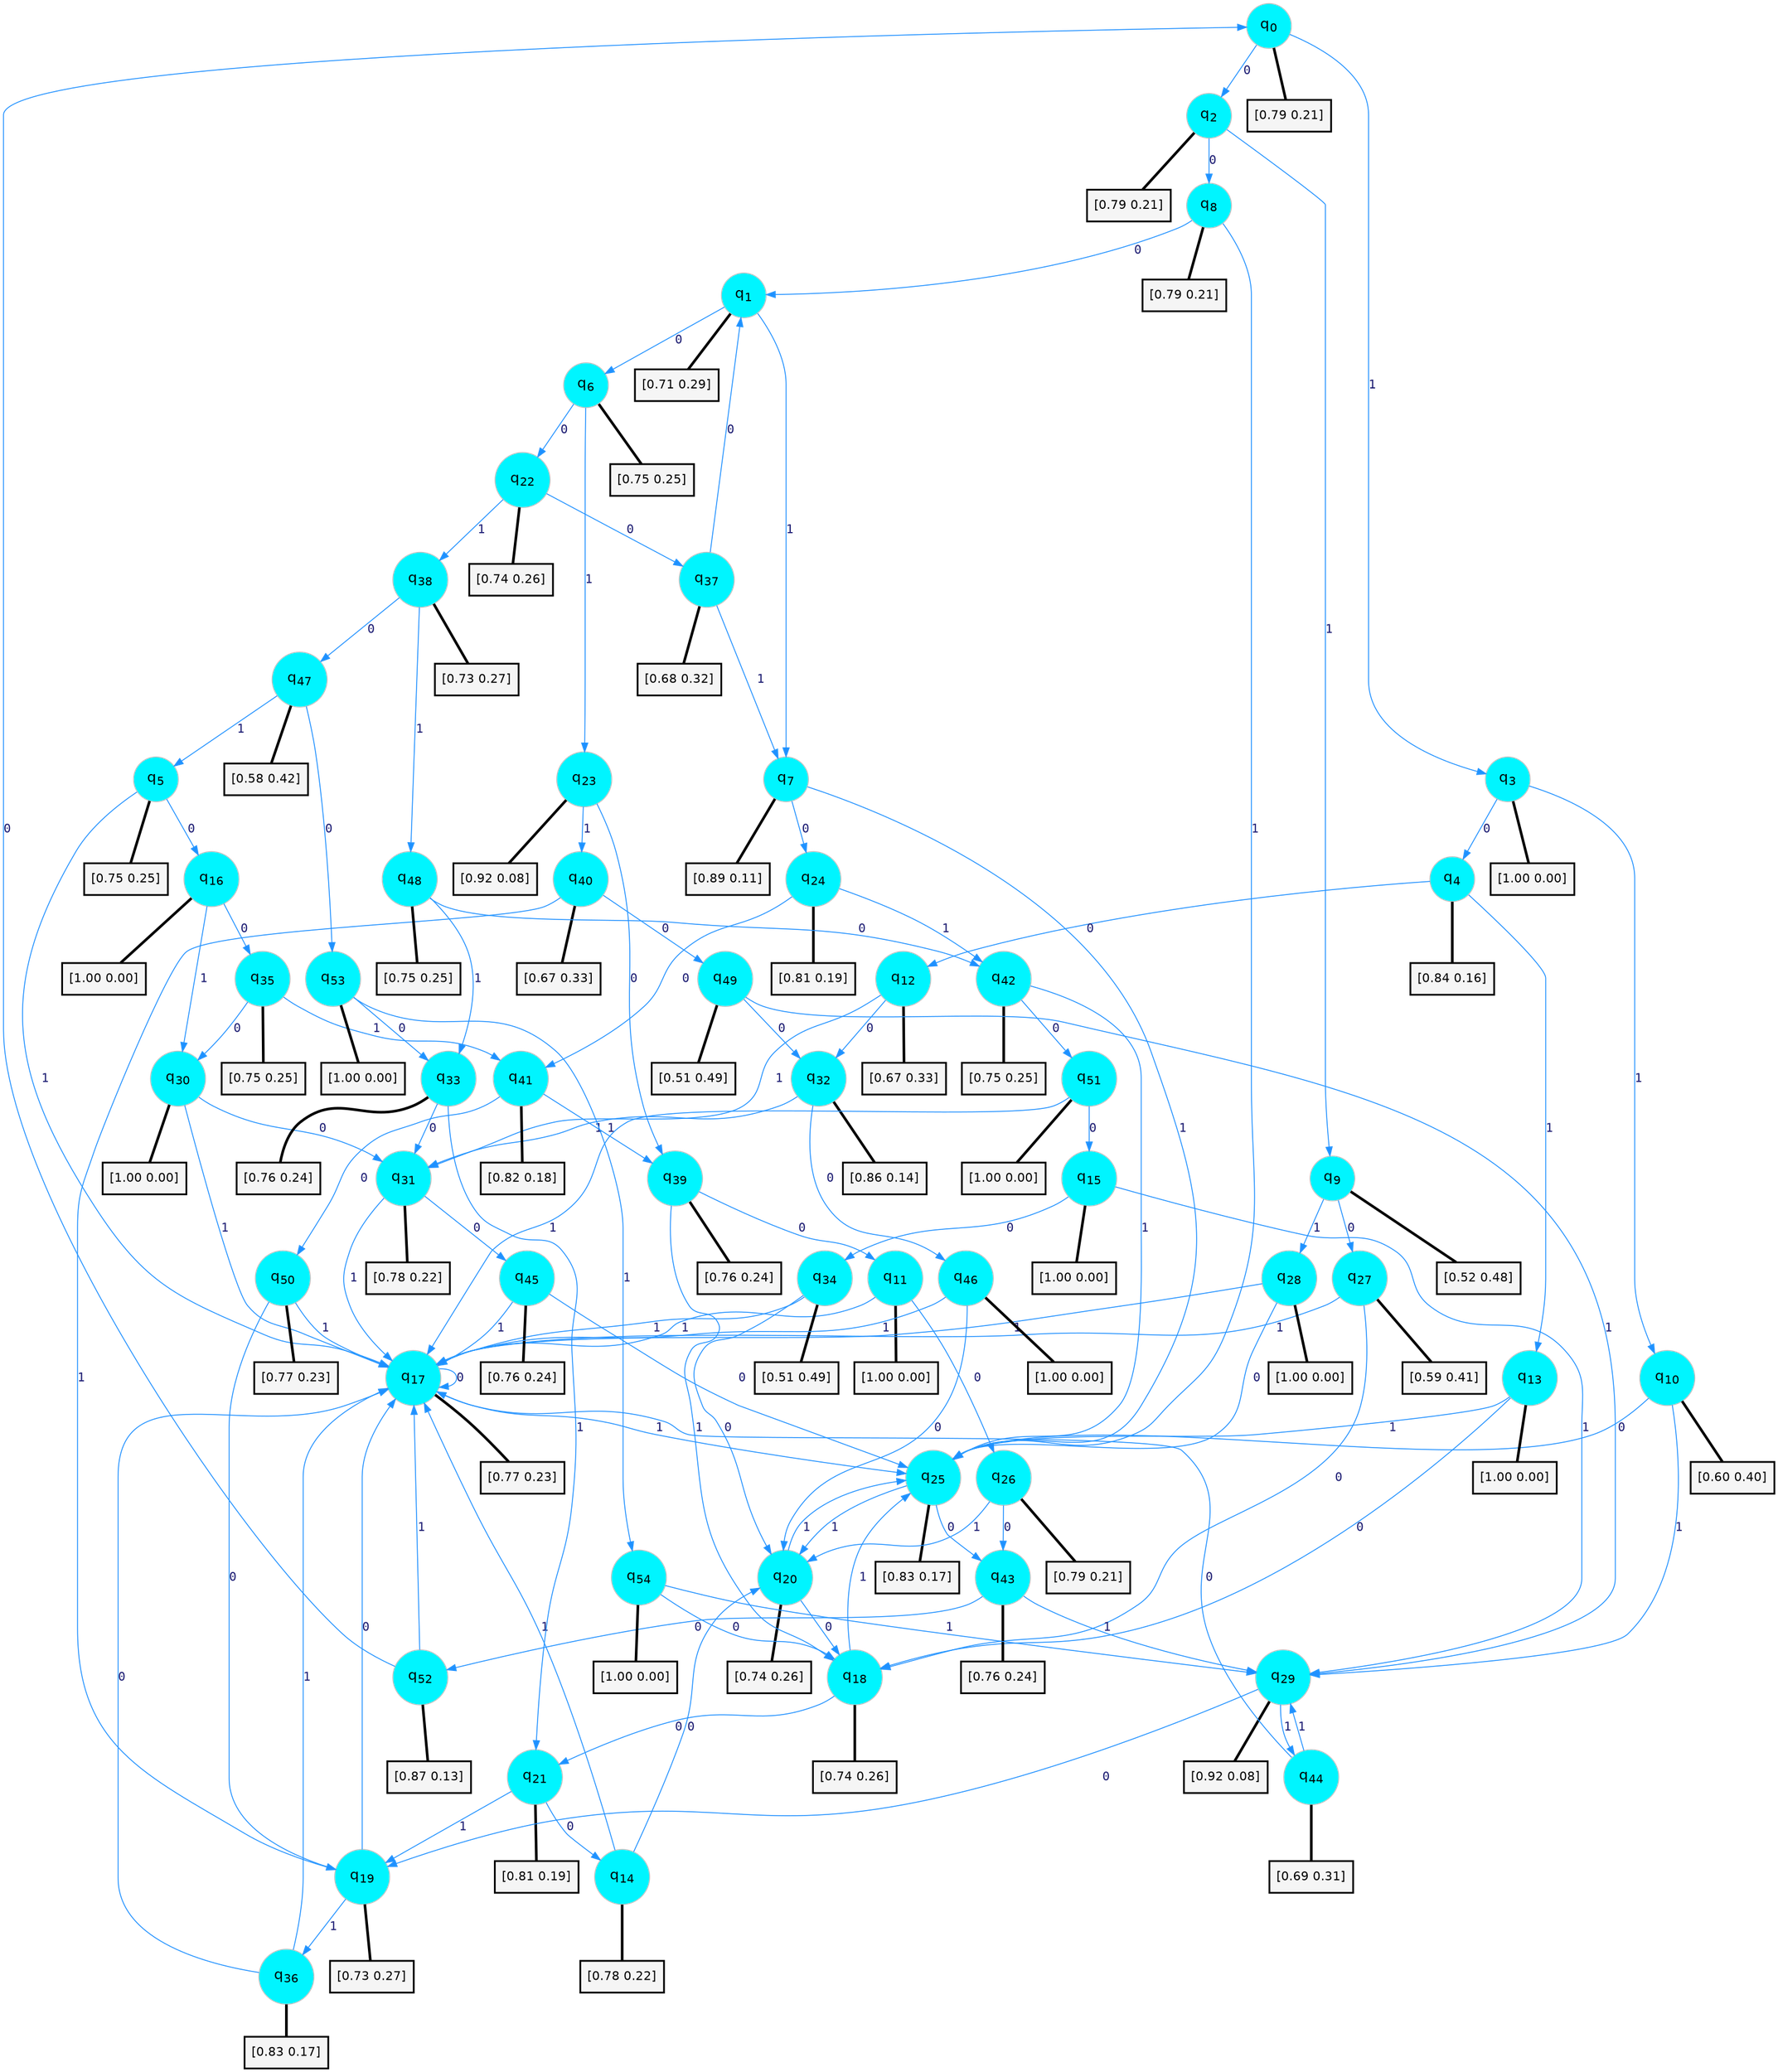 digraph G {
graph [
bgcolor=transparent, dpi=300, rankdir=TD, size="40,25"];
node [
color=gray, fillcolor=turquoise1, fontcolor=black, fontname=Helvetica, fontsize=16, fontweight=bold, shape=circle, style=filled];
edge [
arrowsize=1, color=dodgerblue1, fontcolor=midnightblue, fontname=courier, fontweight=bold, penwidth=1, style=solid, weight=20];
0[label=<q<SUB>0</SUB>>];
1[label=<q<SUB>1</SUB>>];
2[label=<q<SUB>2</SUB>>];
3[label=<q<SUB>3</SUB>>];
4[label=<q<SUB>4</SUB>>];
5[label=<q<SUB>5</SUB>>];
6[label=<q<SUB>6</SUB>>];
7[label=<q<SUB>7</SUB>>];
8[label=<q<SUB>8</SUB>>];
9[label=<q<SUB>9</SUB>>];
10[label=<q<SUB>10</SUB>>];
11[label=<q<SUB>11</SUB>>];
12[label=<q<SUB>12</SUB>>];
13[label=<q<SUB>13</SUB>>];
14[label=<q<SUB>14</SUB>>];
15[label=<q<SUB>15</SUB>>];
16[label=<q<SUB>16</SUB>>];
17[label=<q<SUB>17</SUB>>];
18[label=<q<SUB>18</SUB>>];
19[label=<q<SUB>19</SUB>>];
20[label=<q<SUB>20</SUB>>];
21[label=<q<SUB>21</SUB>>];
22[label=<q<SUB>22</SUB>>];
23[label=<q<SUB>23</SUB>>];
24[label=<q<SUB>24</SUB>>];
25[label=<q<SUB>25</SUB>>];
26[label=<q<SUB>26</SUB>>];
27[label=<q<SUB>27</SUB>>];
28[label=<q<SUB>28</SUB>>];
29[label=<q<SUB>29</SUB>>];
30[label=<q<SUB>30</SUB>>];
31[label=<q<SUB>31</SUB>>];
32[label=<q<SUB>32</SUB>>];
33[label=<q<SUB>33</SUB>>];
34[label=<q<SUB>34</SUB>>];
35[label=<q<SUB>35</SUB>>];
36[label=<q<SUB>36</SUB>>];
37[label=<q<SUB>37</SUB>>];
38[label=<q<SUB>38</SUB>>];
39[label=<q<SUB>39</SUB>>];
40[label=<q<SUB>40</SUB>>];
41[label=<q<SUB>41</SUB>>];
42[label=<q<SUB>42</SUB>>];
43[label=<q<SUB>43</SUB>>];
44[label=<q<SUB>44</SUB>>];
45[label=<q<SUB>45</SUB>>];
46[label=<q<SUB>46</SUB>>];
47[label=<q<SUB>47</SUB>>];
48[label=<q<SUB>48</SUB>>];
49[label=<q<SUB>49</SUB>>];
50[label=<q<SUB>50</SUB>>];
51[label=<q<SUB>51</SUB>>];
52[label=<q<SUB>52</SUB>>];
53[label=<q<SUB>53</SUB>>];
54[label=<q<SUB>54</SUB>>];
55[label="[0.79 0.21]", shape=box,fontcolor=black, fontname=Helvetica, fontsize=14, penwidth=2, fillcolor=whitesmoke,color=black];
56[label="[0.71 0.29]", shape=box,fontcolor=black, fontname=Helvetica, fontsize=14, penwidth=2, fillcolor=whitesmoke,color=black];
57[label="[0.79 0.21]", shape=box,fontcolor=black, fontname=Helvetica, fontsize=14, penwidth=2, fillcolor=whitesmoke,color=black];
58[label="[1.00 0.00]", shape=box,fontcolor=black, fontname=Helvetica, fontsize=14, penwidth=2, fillcolor=whitesmoke,color=black];
59[label="[0.84 0.16]", shape=box,fontcolor=black, fontname=Helvetica, fontsize=14, penwidth=2, fillcolor=whitesmoke,color=black];
60[label="[0.75 0.25]", shape=box,fontcolor=black, fontname=Helvetica, fontsize=14, penwidth=2, fillcolor=whitesmoke,color=black];
61[label="[0.75 0.25]", shape=box,fontcolor=black, fontname=Helvetica, fontsize=14, penwidth=2, fillcolor=whitesmoke,color=black];
62[label="[0.89 0.11]", shape=box,fontcolor=black, fontname=Helvetica, fontsize=14, penwidth=2, fillcolor=whitesmoke,color=black];
63[label="[0.79 0.21]", shape=box,fontcolor=black, fontname=Helvetica, fontsize=14, penwidth=2, fillcolor=whitesmoke,color=black];
64[label="[0.52 0.48]", shape=box,fontcolor=black, fontname=Helvetica, fontsize=14, penwidth=2, fillcolor=whitesmoke,color=black];
65[label="[0.60 0.40]", shape=box,fontcolor=black, fontname=Helvetica, fontsize=14, penwidth=2, fillcolor=whitesmoke,color=black];
66[label="[1.00 0.00]", shape=box,fontcolor=black, fontname=Helvetica, fontsize=14, penwidth=2, fillcolor=whitesmoke,color=black];
67[label="[0.67 0.33]", shape=box,fontcolor=black, fontname=Helvetica, fontsize=14, penwidth=2, fillcolor=whitesmoke,color=black];
68[label="[1.00 0.00]", shape=box,fontcolor=black, fontname=Helvetica, fontsize=14, penwidth=2, fillcolor=whitesmoke,color=black];
69[label="[0.78 0.22]", shape=box,fontcolor=black, fontname=Helvetica, fontsize=14, penwidth=2, fillcolor=whitesmoke,color=black];
70[label="[1.00 0.00]", shape=box,fontcolor=black, fontname=Helvetica, fontsize=14, penwidth=2, fillcolor=whitesmoke,color=black];
71[label="[1.00 0.00]", shape=box,fontcolor=black, fontname=Helvetica, fontsize=14, penwidth=2, fillcolor=whitesmoke,color=black];
72[label="[0.77 0.23]", shape=box,fontcolor=black, fontname=Helvetica, fontsize=14, penwidth=2, fillcolor=whitesmoke,color=black];
73[label="[0.74 0.26]", shape=box,fontcolor=black, fontname=Helvetica, fontsize=14, penwidth=2, fillcolor=whitesmoke,color=black];
74[label="[0.73 0.27]", shape=box,fontcolor=black, fontname=Helvetica, fontsize=14, penwidth=2, fillcolor=whitesmoke,color=black];
75[label="[0.74 0.26]", shape=box,fontcolor=black, fontname=Helvetica, fontsize=14, penwidth=2, fillcolor=whitesmoke,color=black];
76[label="[0.81 0.19]", shape=box,fontcolor=black, fontname=Helvetica, fontsize=14, penwidth=2, fillcolor=whitesmoke,color=black];
77[label="[0.74 0.26]", shape=box,fontcolor=black, fontname=Helvetica, fontsize=14, penwidth=2, fillcolor=whitesmoke,color=black];
78[label="[0.92 0.08]", shape=box,fontcolor=black, fontname=Helvetica, fontsize=14, penwidth=2, fillcolor=whitesmoke,color=black];
79[label="[0.81 0.19]", shape=box,fontcolor=black, fontname=Helvetica, fontsize=14, penwidth=2, fillcolor=whitesmoke,color=black];
80[label="[0.83 0.17]", shape=box,fontcolor=black, fontname=Helvetica, fontsize=14, penwidth=2, fillcolor=whitesmoke,color=black];
81[label="[0.79 0.21]", shape=box,fontcolor=black, fontname=Helvetica, fontsize=14, penwidth=2, fillcolor=whitesmoke,color=black];
82[label="[0.59 0.41]", shape=box,fontcolor=black, fontname=Helvetica, fontsize=14, penwidth=2, fillcolor=whitesmoke,color=black];
83[label="[1.00 0.00]", shape=box,fontcolor=black, fontname=Helvetica, fontsize=14, penwidth=2, fillcolor=whitesmoke,color=black];
84[label="[0.92 0.08]", shape=box,fontcolor=black, fontname=Helvetica, fontsize=14, penwidth=2, fillcolor=whitesmoke,color=black];
85[label="[1.00 0.00]", shape=box,fontcolor=black, fontname=Helvetica, fontsize=14, penwidth=2, fillcolor=whitesmoke,color=black];
86[label="[0.78 0.22]", shape=box,fontcolor=black, fontname=Helvetica, fontsize=14, penwidth=2, fillcolor=whitesmoke,color=black];
87[label="[0.86 0.14]", shape=box,fontcolor=black, fontname=Helvetica, fontsize=14, penwidth=2, fillcolor=whitesmoke,color=black];
88[label="[0.76 0.24]", shape=box,fontcolor=black, fontname=Helvetica, fontsize=14, penwidth=2, fillcolor=whitesmoke,color=black];
89[label="[0.51 0.49]", shape=box,fontcolor=black, fontname=Helvetica, fontsize=14, penwidth=2, fillcolor=whitesmoke,color=black];
90[label="[0.75 0.25]", shape=box,fontcolor=black, fontname=Helvetica, fontsize=14, penwidth=2, fillcolor=whitesmoke,color=black];
91[label="[0.83 0.17]", shape=box,fontcolor=black, fontname=Helvetica, fontsize=14, penwidth=2, fillcolor=whitesmoke,color=black];
92[label="[0.68 0.32]", shape=box,fontcolor=black, fontname=Helvetica, fontsize=14, penwidth=2, fillcolor=whitesmoke,color=black];
93[label="[0.73 0.27]", shape=box,fontcolor=black, fontname=Helvetica, fontsize=14, penwidth=2, fillcolor=whitesmoke,color=black];
94[label="[0.76 0.24]", shape=box,fontcolor=black, fontname=Helvetica, fontsize=14, penwidth=2, fillcolor=whitesmoke,color=black];
95[label="[0.67 0.33]", shape=box,fontcolor=black, fontname=Helvetica, fontsize=14, penwidth=2, fillcolor=whitesmoke,color=black];
96[label="[0.82 0.18]", shape=box,fontcolor=black, fontname=Helvetica, fontsize=14, penwidth=2, fillcolor=whitesmoke,color=black];
97[label="[0.75 0.25]", shape=box,fontcolor=black, fontname=Helvetica, fontsize=14, penwidth=2, fillcolor=whitesmoke,color=black];
98[label="[0.76 0.24]", shape=box,fontcolor=black, fontname=Helvetica, fontsize=14, penwidth=2, fillcolor=whitesmoke,color=black];
99[label="[0.69 0.31]", shape=box,fontcolor=black, fontname=Helvetica, fontsize=14, penwidth=2, fillcolor=whitesmoke,color=black];
100[label="[0.76 0.24]", shape=box,fontcolor=black, fontname=Helvetica, fontsize=14, penwidth=2, fillcolor=whitesmoke,color=black];
101[label="[1.00 0.00]", shape=box,fontcolor=black, fontname=Helvetica, fontsize=14, penwidth=2, fillcolor=whitesmoke,color=black];
102[label="[0.58 0.42]", shape=box,fontcolor=black, fontname=Helvetica, fontsize=14, penwidth=2, fillcolor=whitesmoke,color=black];
103[label="[0.75 0.25]", shape=box,fontcolor=black, fontname=Helvetica, fontsize=14, penwidth=2, fillcolor=whitesmoke,color=black];
104[label="[0.51 0.49]", shape=box,fontcolor=black, fontname=Helvetica, fontsize=14, penwidth=2, fillcolor=whitesmoke,color=black];
105[label="[0.77 0.23]", shape=box,fontcolor=black, fontname=Helvetica, fontsize=14, penwidth=2, fillcolor=whitesmoke,color=black];
106[label="[1.00 0.00]", shape=box,fontcolor=black, fontname=Helvetica, fontsize=14, penwidth=2, fillcolor=whitesmoke,color=black];
107[label="[0.87 0.13]", shape=box,fontcolor=black, fontname=Helvetica, fontsize=14, penwidth=2, fillcolor=whitesmoke,color=black];
108[label="[1.00 0.00]", shape=box,fontcolor=black, fontname=Helvetica, fontsize=14, penwidth=2, fillcolor=whitesmoke,color=black];
109[label="[1.00 0.00]", shape=box,fontcolor=black, fontname=Helvetica, fontsize=14, penwidth=2, fillcolor=whitesmoke,color=black];
0->2 [label=0];
0->3 [label=1];
0->55 [arrowhead=none, penwidth=3,color=black];
1->6 [label=0];
1->7 [label=1];
1->56 [arrowhead=none, penwidth=3,color=black];
2->8 [label=0];
2->9 [label=1];
2->57 [arrowhead=none, penwidth=3,color=black];
3->4 [label=0];
3->10 [label=1];
3->58 [arrowhead=none, penwidth=3,color=black];
4->12 [label=0];
4->13 [label=1];
4->59 [arrowhead=none, penwidth=3,color=black];
5->16 [label=0];
5->17 [label=1];
5->60 [arrowhead=none, penwidth=3,color=black];
6->22 [label=0];
6->23 [label=1];
6->61 [arrowhead=none, penwidth=3,color=black];
7->24 [label=0];
7->25 [label=1];
7->62 [arrowhead=none, penwidth=3,color=black];
8->1 [label=0];
8->25 [label=1];
8->63 [arrowhead=none, penwidth=3,color=black];
9->27 [label=0];
9->28 [label=1];
9->64 [arrowhead=none, penwidth=3,color=black];
10->25 [label=0];
10->29 [label=1];
10->65 [arrowhead=none, penwidth=3,color=black];
11->26 [label=0];
11->17 [label=1];
11->66 [arrowhead=none, penwidth=3,color=black];
12->32 [label=0];
12->31 [label=1];
12->67 [arrowhead=none, penwidth=3,color=black];
13->18 [label=0];
13->25 [label=1];
13->68 [arrowhead=none, penwidth=3,color=black];
14->20 [label=0];
14->17 [label=1];
14->69 [arrowhead=none, penwidth=3,color=black];
15->34 [label=0];
15->29 [label=1];
15->70 [arrowhead=none, penwidth=3,color=black];
16->35 [label=0];
16->30 [label=1];
16->71 [arrowhead=none, penwidth=3,color=black];
17->17 [label=0];
17->25 [label=1];
17->72 [arrowhead=none, penwidth=3,color=black];
18->21 [label=0];
18->25 [label=1];
18->73 [arrowhead=none, penwidth=3,color=black];
19->17 [label=0];
19->36 [label=1];
19->74 [arrowhead=none, penwidth=3,color=black];
20->18 [label=0];
20->25 [label=1];
20->75 [arrowhead=none, penwidth=3,color=black];
21->14 [label=0];
21->19 [label=1];
21->76 [arrowhead=none, penwidth=3,color=black];
22->37 [label=0];
22->38 [label=1];
22->77 [arrowhead=none, penwidth=3,color=black];
23->39 [label=0];
23->40 [label=1];
23->78 [arrowhead=none, penwidth=3,color=black];
24->41 [label=0];
24->42 [label=1];
24->79 [arrowhead=none, penwidth=3,color=black];
25->43 [label=0];
25->20 [label=1];
25->80 [arrowhead=none, penwidth=3,color=black];
26->43 [label=0];
26->20 [label=1];
26->81 [arrowhead=none, penwidth=3,color=black];
27->18 [label=0];
27->17 [label=1];
27->82 [arrowhead=none, penwidth=3,color=black];
28->25 [label=0];
28->17 [label=1];
28->83 [arrowhead=none, penwidth=3,color=black];
29->19 [label=0];
29->44 [label=1];
29->84 [arrowhead=none, penwidth=3,color=black];
30->31 [label=0];
30->17 [label=1];
30->85 [arrowhead=none, penwidth=3,color=black];
31->45 [label=0];
31->17 [label=1];
31->86 [arrowhead=none, penwidth=3,color=black];
32->46 [label=0];
32->31 [label=1];
32->87 [arrowhead=none, penwidth=3,color=black];
33->31 [label=0];
33->21 [label=1];
33->88 [arrowhead=none, penwidth=3,color=black];
34->20 [label=0];
34->17 [label=1];
34->89 [arrowhead=none, penwidth=3,color=black];
35->30 [label=0];
35->41 [label=1];
35->90 [arrowhead=none, penwidth=3,color=black];
36->17 [label=0];
36->17 [label=1];
36->91 [arrowhead=none, penwidth=3,color=black];
37->1 [label=0];
37->7 [label=1];
37->92 [arrowhead=none, penwidth=3,color=black];
38->47 [label=0];
38->48 [label=1];
38->93 [arrowhead=none, penwidth=3,color=black];
39->11 [label=0];
39->18 [label=1];
39->94 [arrowhead=none, penwidth=3,color=black];
40->49 [label=0];
40->19 [label=1];
40->95 [arrowhead=none, penwidth=3,color=black];
41->50 [label=0];
41->39 [label=1];
41->96 [arrowhead=none, penwidth=3,color=black];
42->51 [label=0];
42->25 [label=1];
42->97 [arrowhead=none, penwidth=3,color=black];
43->52 [label=0];
43->29 [label=1];
43->98 [arrowhead=none, penwidth=3,color=black];
44->17 [label=0];
44->29 [label=1];
44->99 [arrowhead=none, penwidth=3,color=black];
45->25 [label=0];
45->17 [label=1];
45->100 [arrowhead=none, penwidth=3,color=black];
46->20 [label=0];
46->17 [label=1];
46->101 [arrowhead=none, penwidth=3,color=black];
47->53 [label=0];
47->5 [label=1];
47->102 [arrowhead=none, penwidth=3,color=black];
48->42 [label=0];
48->33 [label=1];
48->103 [arrowhead=none, penwidth=3,color=black];
49->32 [label=0];
49->29 [label=1];
49->104 [arrowhead=none, penwidth=3,color=black];
50->19 [label=0];
50->17 [label=1];
50->105 [arrowhead=none, penwidth=3,color=black];
51->15 [label=0];
51->17 [label=1];
51->106 [arrowhead=none, penwidth=3,color=black];
52->0 [label=0];
52->17 [label=1];
52->107 [arrowhead=none, penwidth=3,color=black];
53->33 [label=0];
53->54 [label=1];
53->108 [arrowhead=none, penwidth=3,color=black];
54->18 [label=0];
54->29 [label=1];
54->109 [arrowhead=none, penwidth=3,color=black];
}
